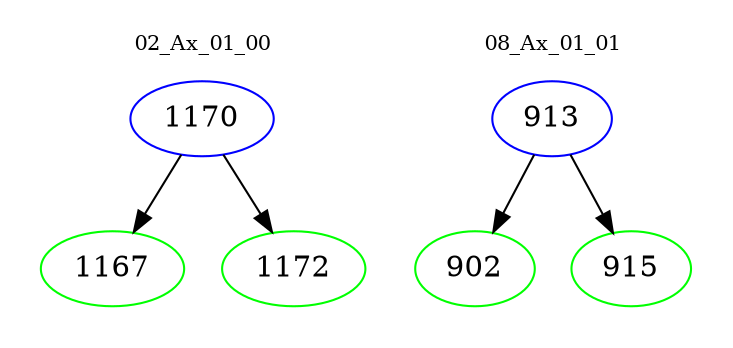 digraph{
subgraph cluster_0 {
color = white
label = "02_Ax_01_00";
fontsize=10;
T0_1170 [label="1170", color="blue"]
T0_1170 -> T0_1167 [color="black"]
T0_1167 [label="1167", color="green"]
T0_1170 -> T0_1172 [color="black"]
T0_1172 [label="1172", color="green"]
}
subgraph cluster_1 {
color = white
label = "08_Ax_01_01";
fontsize=10;
T1_913 [label="913", color="blue"]
T1_913 -> T1_902 [color="black"]
T1_902 [label="902", color="green"]
T1_913 -> T1_915 [color="black"]
T1_915 [label="915", color="green"]
}
}
